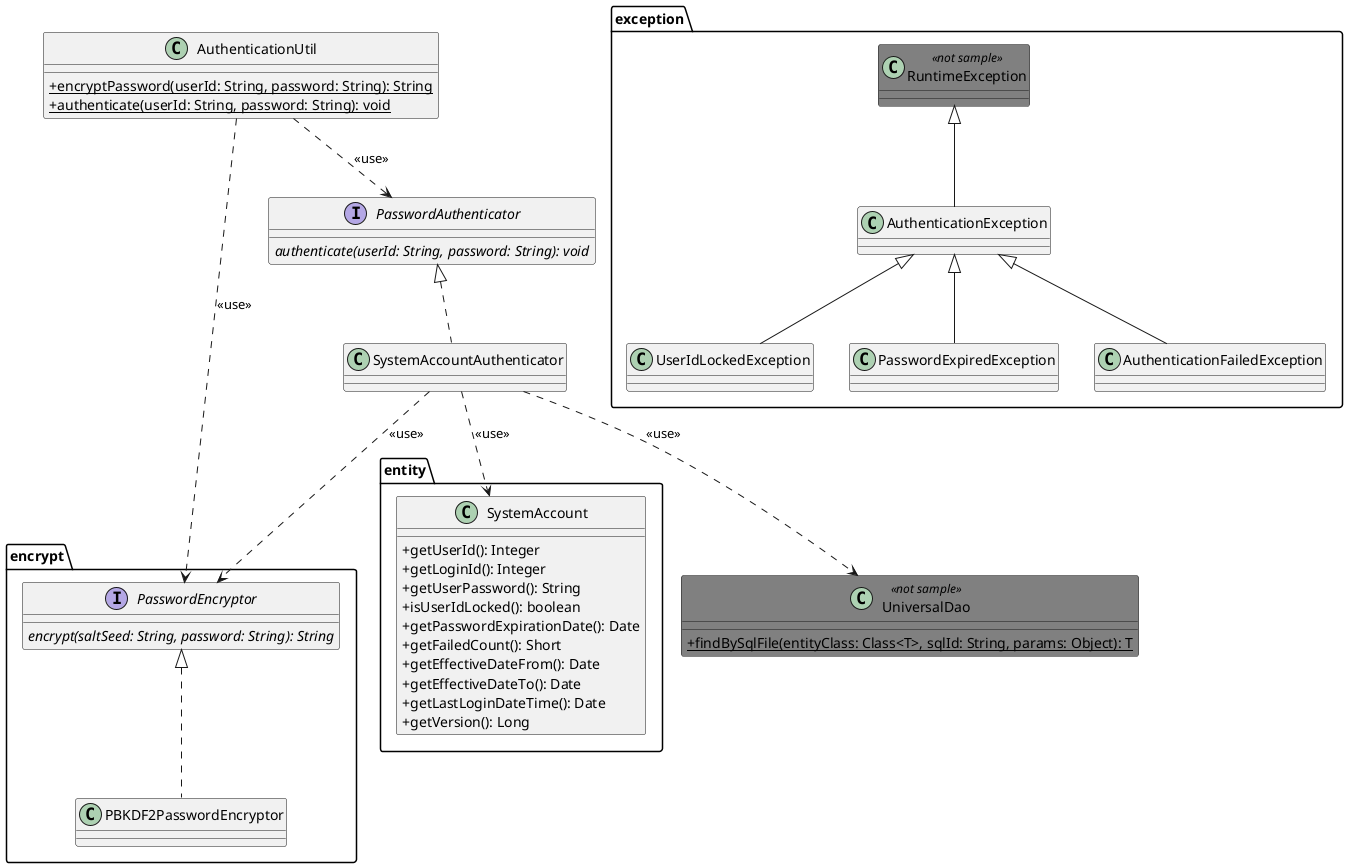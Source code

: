 @startuml

skinparam class {
    BackgroundColor<<not sample>> Gray
}

package encrypt {
    interface PasswordEncryptor {
        {abstract} encrypt(saltSeed: String, password: String): String
    }

    class PBKDF2PasswordEncryptor implements PasswordEncryptor
}

package entity {
    class SystemAccount {
        + getUserId(): Integer
        + getLoginId(): Integer
        + getUserPassword(): String
        + isUserIdLocked(): boolean
        + getPasswordExpirationDate(): Date
        + getFailedCount(): Short
        + getEffectiveDateFrom(): Date
        + getEffectiveDateTo(): Date
        + getLastLoginDateTime(): Date
        + getVersion(): Long
    }
}

package exception {
    class RuntimeException <<not sample>>

    class AuthenticationException extends RuntimeException
    class UserIdLockedException extends AuthenticationException
    class PasswordExpiredException extends AuthenticationException
    class AuthenticationFailedException extends AuthenticationException
}

interface PasswordAuthenticator {
    {abstract} authenticate(userId: String, password: String): void
}

class SystemAccountAuthenticator implements PasswordAuthenticator

skinparam classAttributeIconSize 0
class AuthenticationUtil {
    {static} + encryptPassword(userId: String, password: String): String
    {static} + authenticate(userId: String, password: String): void
}

class UniversalDao <<not sample>> {
    {static} + findBySqlFile(entityClass: Class<T>, sqlId: String, params: Object): T

}

AuthenticationUtil ..> PasswordEncryptor : <<use>>
AuthenticationUtil ..> PasswordAuthenticator : <<use>>

SystemAccountAuthenticator ..> SystemAccount : <<use>>
SystemAccountAuthenticator ..> PasswordEncryptor: <<use>>
SystemAccountAuthenticator ..> UniversalDao : <<use>>

@enduml